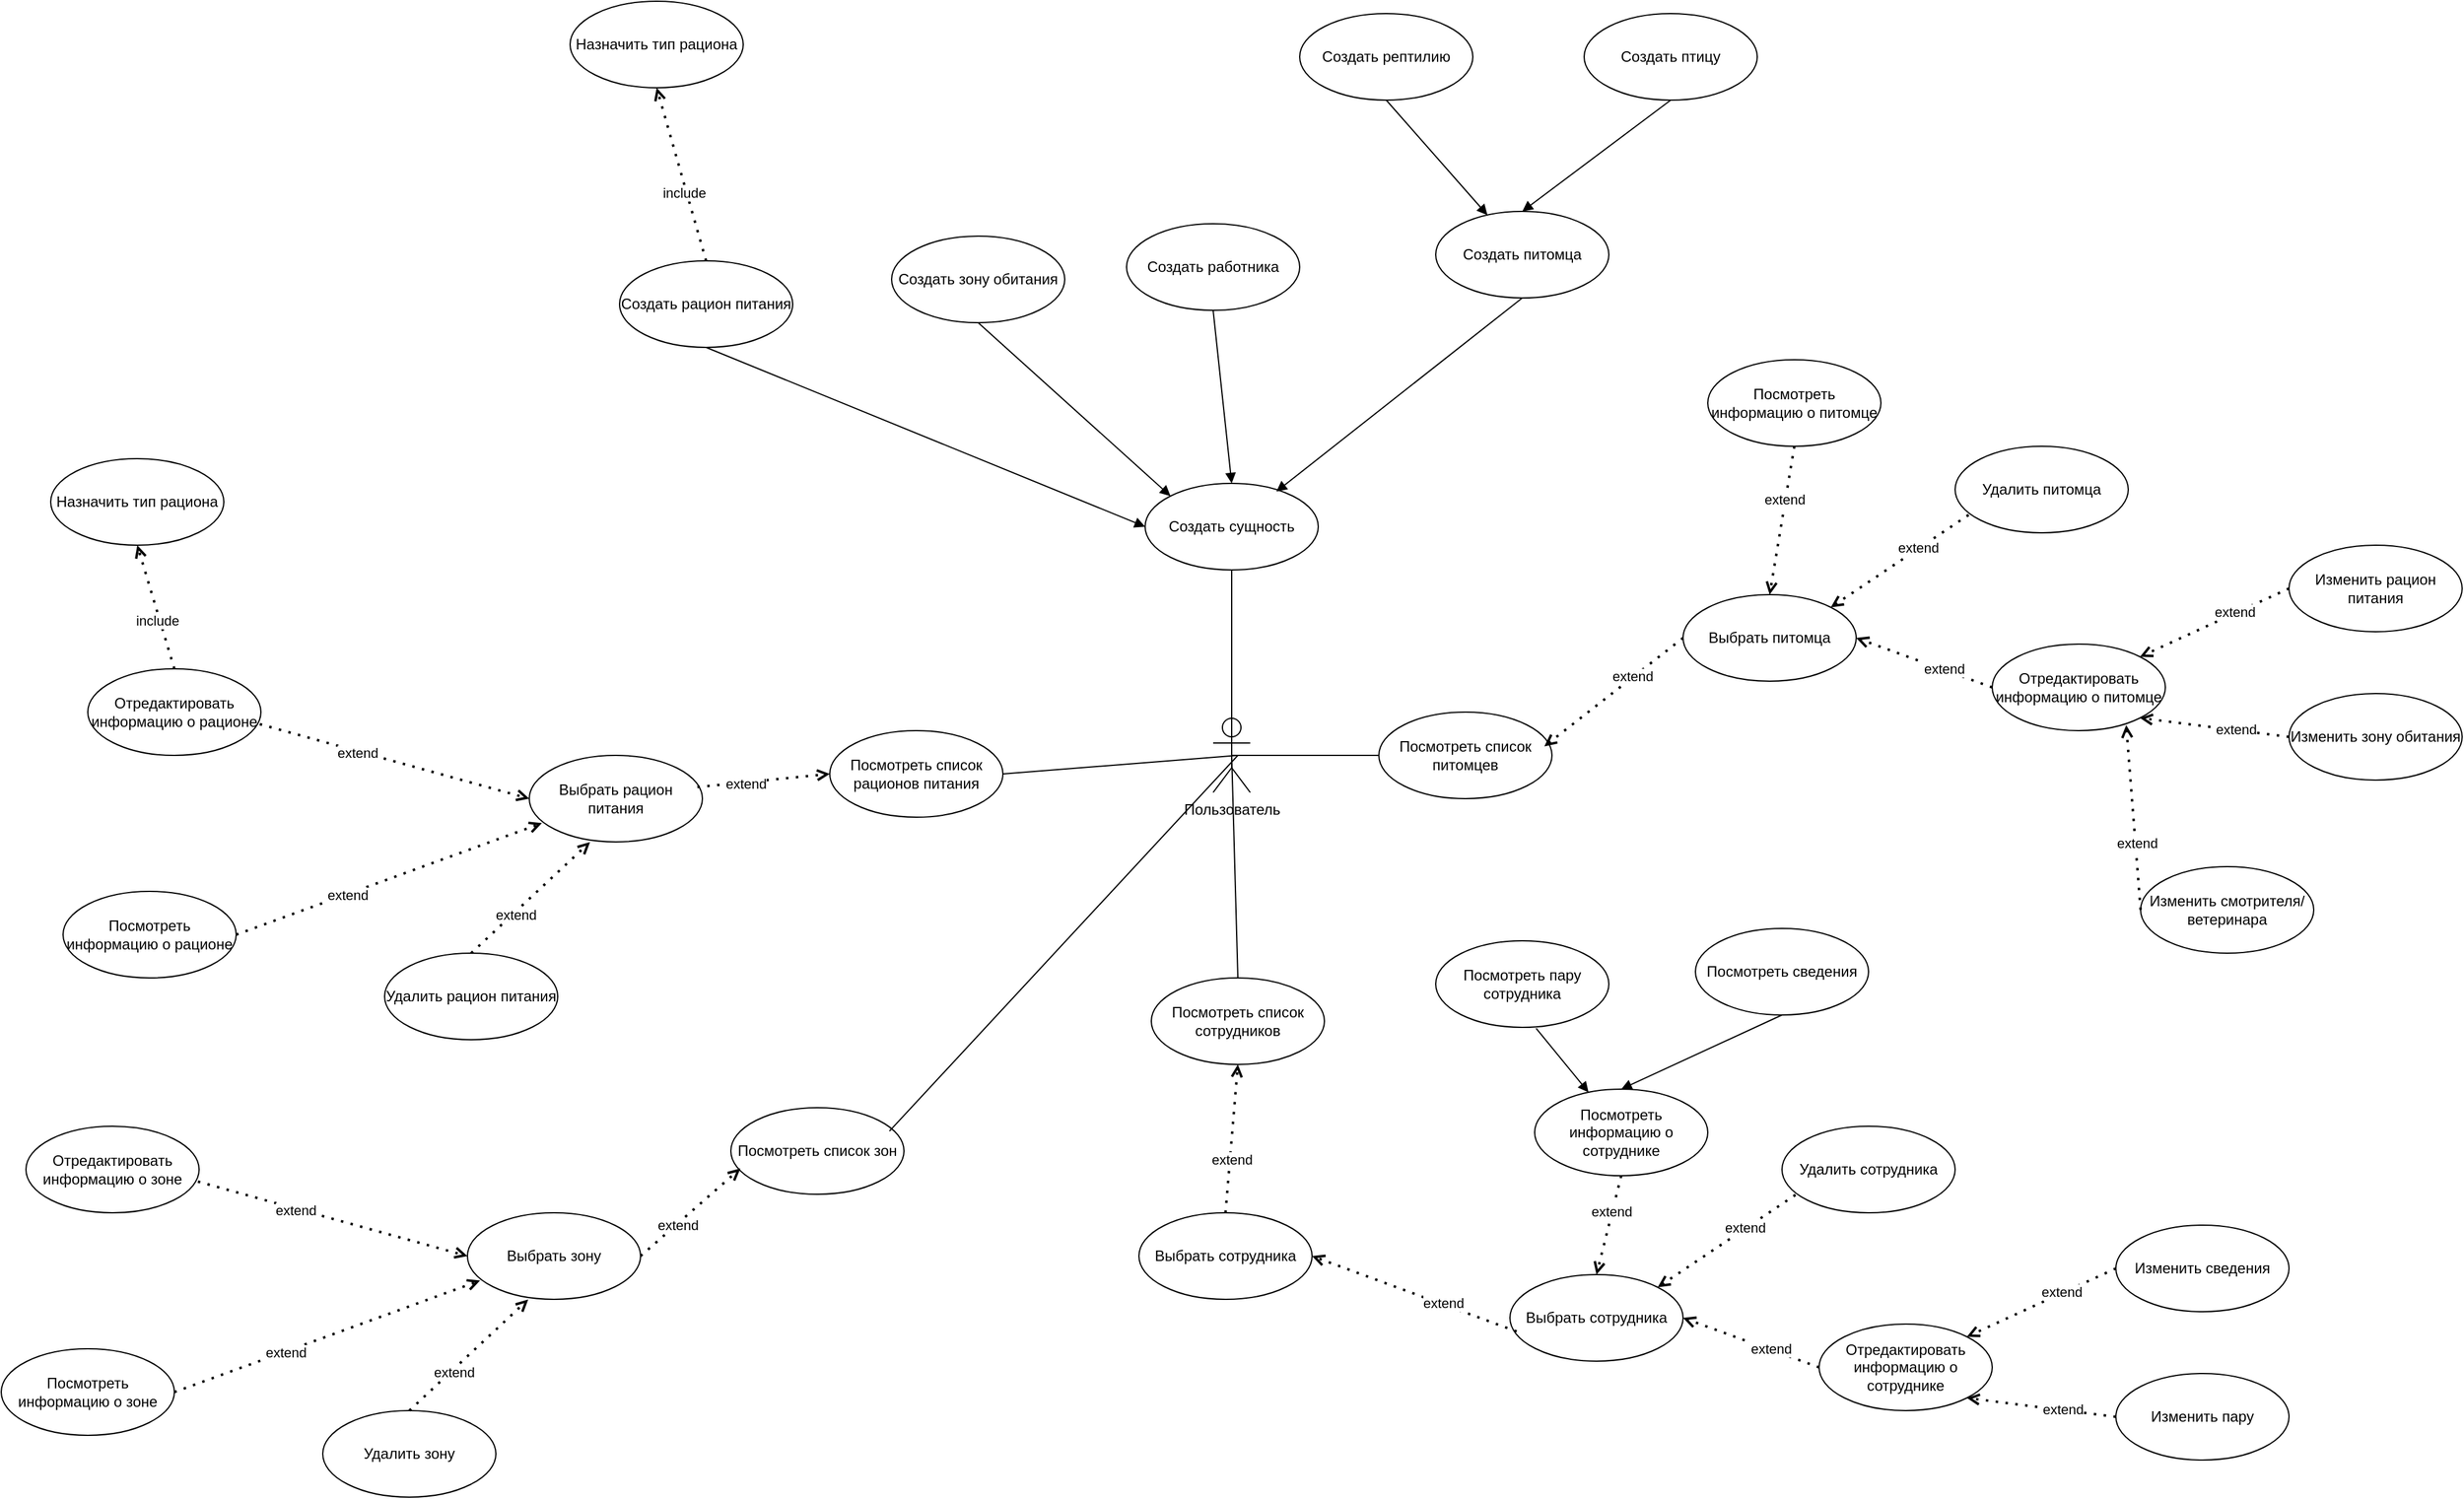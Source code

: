 <mxfile version="24.7.17">
  <diagram name="Страница — 1" id="WcrpIAUgGka8IPAis3td">
    <mxGraphModel dx="4159" dy="2607" grid="1" gridSize="10" guides="1" tooltips="1" connect="1" arrows="1" fold="1" page="1" pageScale="1" pageWidth="827" pageHeight="1169" math="0" shadow="0">
      <root>
        <mxCell id="0" />
        <mxCell id="1" parent="0" />
        <mxCell id="aRhJgVoBjpyDwVt26xti-1" value="Пользователь" style="shape=umlActor;verticalLabelPosition=bottom;verticalAlign=top;html=1;" vertex="1" parent="1">
          <mxGeometry x="140" y="270" width="30" height="60" as="geometry" />
        </mxCell>
        <mxCell id="aRhJgVoBjpyDwVt26xti-2" value="Посмотреть список питомцев" style="ellipse;whiteSpace=wrap;html=1;" vertex="1" parent="1">
          <mxGeometry x="274" y="265" width="140" height="70" as="geometry" />
        </mxCell>
        <mxCell id="aRhJgVoBjpyDwVt26xti-3" value="Выбрать питомца" style="ellipse;whiteSpace=wrap;html=1;" vertex="1" parent="1">
          <mxGeometry x="520" y="170" width="140" height="70" as="geometry" />
        </mxCell>
        <mxCell id="aRhJgVoBjpyDwVt26xti-4" value="" style="endArrow=none;html=1;rounded=0;exitX=0.5;exitY=0.5;exitDx=0;exitDy=0;exitPerimeter=0;entryX=0;entryY=0.5;entryDx=0;entryDy=0;" edge="1" parent="1" source="aRhJgVoBjpyDwVt26xti-1" target="aRhJgVoBjpyDwVt26xti-2">
          <mxGeometry width="50" height="50" relative="1" as="geometry">
            <mxPoint x="200" y="170" as="sourcePoint" />
            <mxPoint x="250" y="120" as="targetPoint" />
          </mxGeometry>
        </mxCell>
        <mxCell id="aRhJgVoBjpyDwVt26xti-5" value="" style="endArrow=open;dashed=1;html=1;dashPattern=1 3;strokeWidth=2;rounded=0;entryX=0.956;entryY=0.396;entryDx=0;entryDy=0;entryPerimeter=0;exitX=0;exitY=0.5;exitDx=0;exitDy=0;endFill=0;" edge="1" parent="1" source="aRhJgVoBjpyDwVt26xti-3" target="aRhJgVoBjpyDwVt26xti-2">
          <mxGeometry width="50" height="50" relative="1" as="geometry">
            <mxPoint x="470" y="340" as="sourcePoint" />
            <mxPoint x="520" y="290" as="targetPoint" />
          </mxGeometry>
        </mxCell>
        <mxCell id="aRhJgVoBjpyDwVt26xti-6" value="extend" style="edgeLabel;html=1;align=center;verticalAlign=middle;resizable=0;points=[];" vertex="1" connectable="0" parent="aRhJgVoBjpyDwVt26xti-5">
          <mxGeometry x="-0.275" y="-1" relative="1" as="geometry">
            <mxPoint as="offset" />
          </mxGeometry>
        </mxCell>
        <mxCell id="aRhJgVoBjpyDwVt26xti-7" value="Посмотреть информацию о питомце" style="ellipse;whiteSpace=wrap;html=1;" vertex="1" parent="1">
          <mxGeometry x="540" y="-20" width="140" height="70" as="geometry" />
        </mxCell>
        <mxCell id="aRhJgVoBjpyDwVt26xti-8" value="Удалить питомца" style="ellipse;whiteSpace=wrap;html=1;" vertex="1" parent="1">
          <mxGeometry x="740" y="50" width="140" height="70" as="geometry" />
        </mxCell>
        <mxCell id="aRhJgVoBjpyDwVt26xti-9" value="Отредактировать информацию о питомце" style="ellipse;whiteSpace=wrap;html=1;" vertex="1" parent="1">
          <mxGeometry x="770" y="210" width="140" height="70" as="geometry" />
        </mxCell>
        <mxCell id="aRhJgVoBjpyDwVt26xti-10" value="" style="endArrow=open;dashed=1;html=1;dashPattern=1 3;strokeWidth=2;rounded=0;entryX=0.5;entryY=0;entryDx=0;entryDy=0;exitX=0.5;exitY=1;exitDx=0;exitDy=0;endFill=0;" edge="1" parent="1" source="aRhJgVoBjpyDwVt26xti-7" target="aRhJgVoBjpyDwVt26xti-3">
          <mxGeometry width="50" height="50" relative="1" as="geometry">
            <mxPoint x="530" y="215" as="sourcePoint" />
            <mxPoint x="418" y="303" as="targetPoint" />
          </mxGeometry>
        </mxCell>
        <mxCell id="aRhJgVoBjpyDwVt26xti-11" value="extend" style="edgeLabel;html=1;align=center;verticalAlign=middle;resizable=0;points=[];" vertex="1" connectable="0" parent="aRhJgVoBjpyDwVt26xti-10">
          <mxGeometry x="-0.275" y="-1" relative="1" as="geometry">
            <mxPoint as="offset" />
          </mxGeometry>
        </mxCell>
        <mxCell id="aRhJgVoBjpyDwVt26xti-12" value="" style="endArrow=open;dashed=1;html=1;dashPattern=1 3;strokeWidth=2;rounded=0;entryX=1;entryY=0;entryDx=0;entryDy=0;exitX=0.078;exitY=0.793;exitDx=0;exitDy=0;endFill=0;exitPerimeter=0;" edge="1" parent="1" source="aRhJgVoBjpyDwVt26xti-8" target="aRhJgVoBjpyDwVt26xti-3">
          <mxGeometry width="50" height="50" relative="1" as="geometry">
            <mxPoint x="540" y="225" as="sourcePoint" />
            <mxPoint x="428" y="313" as="targetPoint" />
          </mxGeometry>
        </mxCell>
        <mxCell id="aRhJgVoBjpyDwVt26xti-13" value="extend" style="edgeLabel;html=1;align=center;verticalAlign=middle;resizable=0;points=[];" vertex="1" connectable="0" parent="aRhJgVoBjpyDwVt26xti-12">
          <mxGeometry x="-0.275" y="-1" relative="1" as="geometry">
            <mxPoint as="offset" />
          </mxGeometry>
        </mxCell>
        <mxCell id="aRhJgVoBjpyDwVt26xti-14" value="" style="endArrow=open;dashed=1;html=1;dashPattern=1 3;strokeWidth=2;rounded=0;entryX=1;entryY=0.5;entryDx=0;entryDy=0;exitX=0;exitY=0.5;exitDx=0;exitDy=0;endFill=0;" edge="1" parent="1" source="aRhJgVoBjpyDwVt26xti-9" target="aRhJgVoBjpyDwVt26xti-3">
          <mxGeometry width="50" height="50" relative="1" as="geometry">
            <mxPoint x="550" y="235" as="sourcePoint" />
            <mxPoint x="438" y="323" as="targetPoint" />
          </mxGeometry>
        </mxCell>
        <mxCell id="aRhJgVoBjpyDwVt26xti-15" value="extend" style="edgeLabel;html=1;align=center;verticalAlign=middle;resizable=0;points=[];" vertex="1" connectable="0" parent="aRhJgVoBjpyDwVt26xti-14">
          <mxGeometry x="-0.275" y="-1" relative="1" as="geometry">
            <mxPoint as="offset" />
          </mxGeometry>
        </mxCell>
        <mxCell id="aRhJgVoBjpyDwVt26xti-16" value="Посмотреть список сотрудников" style="ellipse;whiteSpace=wrap;html=1;" vertex="1" parent="1">
          <mxGeometry x="90" y="480" width="140" height="70" as="geometry" />
        </mxCell>
        <mxCell id="aRhJgVoBjpyDwVt26xti-17" value="" style="endArrow=none;html=1;rounded=0;exitX=0.5;exitY=0.5;exitDx=0;exitDy=0;exitPerimeter=0;entryX=0.5;entryY=0;entryDx=0;entryDy=0;" edge="1" parent="1" source="aRhJgVoBjpyDwVt26xti-1" target="aRhJgVoBjpyDwVt26xti-16">
          <mxGeometry width="50" height="50" relative="1" as="geometry">
            <mxPoint x="165" y="310" as="sourcePoint" />
            <mxPoint x="284" y="310" as="targetPoint" />
          </mxGeometry>
        </mxCell>
        <mxCell id="aRhJgVoBjpyDwVt26xti-18" value="Изменить смотрителя/ветеринара" style="ellipse;whiteSpace=wrap;html=1;" vertex="1" parent="1">
          <mxGeometry x="890" y="390" width="140" height="70" as="geometry" />
        </mxCell>
        <mxCell id="aRhJgVoBjpyDwVt26xti-19" value="" style="endArrow=open;dashed=1;html=1;dashPattern=1 3;strokeWidth=2;rounded=0;entryX=0.774;entryY=0.935;entryDx=0;entryDy=0;exitX=0;exitY=0.5;exitDx=0;exitDy=0;endFill=0;entryPerimeter=0;" edge="1" parent="1" source="aRhJgVoBjpyDwVt26xti-18" target="aRhJgVoBjpyDwVt26xti-9">
          <mxGeometry width="50" height="50" relative="1" as="geometry">
            <mxPoint x="780" y="255" as="sourcePoint" />
            <mxPoint x="670" y="215" as="targetPoint" />
          </mxGeometry>
        </mxCell>
        <mxCell id="aRhJgVoBjpyDwVt26xti-20" value="extend" style="edgeLabel;html=1;align=center;verticalAlign=middle;resizable=0;points=[];" vertex="1" connectable="0" parent="aRhJgVoBjpyDwVt26xti-19">
          <mxGeometry x="-0.275" y="-1" relative="1" as="geometry">
            <mxPoint as="offset" />
          </mxGeometry>
        </mxCell>
        <mxCell id="aRhJgVoBjpyDwVt26xti-21" value="Изменить зону обитания" style="ellipse;whiteSpace=wrap;html=1;" vertex="1" parent="1">
          <mxGeometry x="1010" y="250" width="140" height="70" as="geometry" />
        </mxCell>
        <mxCell id="aRhJgVoBjpyDwVt26xti-22" value="" style="endArrow=open;dashed=1;html=1;dashPattern=1 3;strokeWidth=2;rounded=0;entryX=1;entryY=1;entryDx=0;entryDy=0;exitX=0;exitY=0.5;exitDx=0;exitDy=0;endFill=0;" edge="1" parent="1" source="aRhJgVoBjpyDwVt26xti-21" target="aRhJgVoBjpyDwVt26xti-9">
          <mxGeometry width="50" height="50" relative="1" as="geometry">
            <mxPoint x="790" y="265" as="sourcePoint" />
            <mxPoint x="680" y="225" as="targetPoint" />
          </mxGeometry>
        </mxCell>
        <mxCell id="aRhJgVoBjpyDwVt26xti-23" value="extend" style="edgeLabel;html=1;align=center;verticalAlign=middle;resizable=0;points=[];" vertex="1" connectable="0" parent="aRhJgVoBjpyDwVt26xti-22">
          <mxGeometry x="-0.275" y="-1" relative="1" as="geometry">
            <mxPoint as="offset" />
          </mxGeometry>
        </mxCell>
        <mxCell id="aRhJgVoBjpyDwVt26xti-24" value="Изменить рацион питания" style="ellipse;whiteSpace=wrap;html=1;" vertex="1" parent="1">
          <mxGeometry x="1010" y="130" width="140" height="70" as="geometry" />
        </mxCell>
        <mxCell id="aRhJgVoBjpyDwVt26xti-25" value="" style="endArrow=open;dashed=1;html=1;dashPattern=1 3;strokeWidth=2;rounded=0;entryX=1;entryY=0;entryDx=0;entryDy=0;exitX=0;exitY=0.5;exitDx=0;exitDy=0;endFill=0;" edge="1" parent="1" source="aRhJgVoBjpyDwVt26xti-24" target="aRhJgVoBjpyDwVt26xti-9">
          <mxGeometry width="50" height="50" relative="1" as="geometry">
            <mxPoint x="800" y="275" as="sourcePoint" />
            <mxPoint x="690" y="235" as="targetPoint" />
          </mxGeometry>
        </mxCell>
        <mxCell id="aRhJgVoBjpyDwVt26xti-26" value="extend" style="edgeLabel;html=1;align=center;verticalAlign=middle;resizable=0;points=[];" vertex="1" connectable="0" parent="aRhJgVoBjpyDwVt26xti-25">
          <mxGeometry x="-0.275" y="-1" relative="1" as="geometry">
            <mxPoint as="offset" />
          </mxGeometry>
        </mxCell>
        <mxCell id="aRhJgVoBjpyDwVt26xti-27" value="Выбрать сотрудника" style="ellipse;whiteSpace=wrap;html=1;" vertex="1" parent="1">
          <mxGeometry x="80" y="670" width="140" height="70" as="geometry" />
        </mxCell>
        <mxCell id="aRhJgVoBjpyDwVt26xti-28" value="" style="endArrow=open;dashed=1;html=1;dashPattern=1 3;strokeWidth=2;rounded=0;entryX=0.5;entryY=1;entryDx=0;entryDy=0;exitX=0.5;exitY=0;exitDx=0;exitDy=0;endFill=0;" edge="1" parent="1" source="aRhJgVoBjpyDwVt26xti-27" target="aRhJgVoBjpyDwVt26xti-16">
          <mxGeometry width="50" height="50" relative="1" as="geometry">
            <mxPoint x="810" y="285" as="sourcePoint" />
            <mxPoint x="700" y="245" as="targetPoint" />
          </mxGeometry>
        </mxCell>
        <mxCell id="aRhJgVoBjpyDwVt26xti-29" value="extend" style="edgeLabel;html=1;align=center;verticalAlign=middle;resizable=0;points=[];" vertex="1" connectable="0" parent="aRhJgVoBjpyDwVt26xti-28">
          <mxGeometry x="-0.275" y="-1" relative="1" as="geometry">
            <mxPoint as="offset" />
          </mxGeometry>
        </mxCell>
        <mxCell id="aRhJgVoBjpyDwVt26xti-30" value="Создать сущность" style="ellipse;whiteSpace=wrap;html=1;" vertex="1" parent="1">
          <mxGeometry x="85" y="80" width="140" height="70" as="geometry" />
        </mxCell>
        <mxCell id="aRhJgVoBjpyDwVt26xti-31" value="Создать питомца" style="ellipse;whiteSpace=wrap;html=1;" vertex="1" parent="1">
          <mxGeometry x="320" y="-140" width="140" height="70" as="geometry" />
        </mxCell>
        <mxCell id="aRhJgVoBjpyDwVt26xti-34" value="" style="endArrow=none;html=1;rounded=0;exitX=0.5;exitY=1;exitDx=0;exitDy=0;entryX=0.5;entryY=0.5;entryDx=0;entryDy=0;entryPerimeter=0;" edge="1" parent="1" source="aRhJgVoBjpyDwVt26xti-30" target="aRhJgVoBjpyDwVt26xti-1">
          <mxGeometry width="50" height="50" relative="1" as="geometry">
            <mxPoint x="165" y="310" as="sourcePoint" />
            <mxPoint x="284" y="310" as="targetPoint" />
          </mxGeometry>
        </mxCell>
        <mxCell id="aRhJgVoBjpyDwVt26xti-35" value="Создать работника" style="ellipse;whiteSpace=wrap;html=1;" vertex="1" parent="1">
          <mxGeometry x="70" y="-130" width="140" height="70" as="geometry" />
        </mxCell>
        <mxCell id="aRhJgVoBjpyDwVt26xti-36" value="Создать зону обитания" style="ellipse;whiteSpace=wrap;html=1;" vertex="1" parent="1">
          <mxGeometry x="-120" y="-120" width="140" height="70" as="geometry" />
        </mxCell>
        <mxCell id="aRhJgVoBjpyDwVt26xti-37" value="Создать рацион питания" style="ellipse;whiteSpace=wrap;html=1;" vertex="1" parent="1">
          <mxGeometry x="-340" y="-100" width="140" height="70" as="geometry" />
        </mxCell>
        <mxCell id="aRhJgVoBjpyDwVt26xti-39" value="" style="endArrow=block;html=1;rounded=0;entryX=0.758;entryY=0.095;entryDx=0;entryDy=0;exitX=0.5;exitY=1;exitDx=0;exitDy=0;endFill=1;entryPerimeter=0;" edge="1" parent="1" source="aRhJgVoBjpyDwVt26xti-31" target="aRhJgVoBjpyDwVt26xti-30">
          <mxGeometry width="50" height="50" relative="1" as="geometry">
            <mxPoint x="130" y="30" as="sourcePoint" />
            <mxPoint x="180" y="-20" as="targetPoint" />
          </mxGeometry>
        </mxCell>
        <mxCell id="aRhJgVoBjpyDwVt26xti-40" value="" style="endArrow=block;html=1;rounded=0;entryX=0.5;entryY=0;entryDx=0;entryDy=0;exitX=0.5;exitY=1;exitDx=0;exitDy=0;endFill=1;" edge="1" parent="1" source="aRhJgVoBjpyDwVt26xti-35" target="aRhJgVoBjpyDwVt26xti-30">
          <mxGeometry width="50" height="50" relative="1" as="geometry">
            <mxPoint x="400" y="-60" as="sourcePoint" />
            <mxPoint x="165" y="90" as="targetPoint" />
          </mxGeometry>
        </mxCell>
        <mxCell id="aRhJgVoBjpyDwVt26xti-41" value="" style="endArrow=block;html=1;rounded=0;entryX=0;entryY=0;entryDx=0;entryDy=0;exitX=0.5;exitY=1;exitDx=0;exitDy=0;endFill=1;" edge="1" parent="1" source="aRhJgVoBjpyDwVt26xti-36" target="aRhJgVoBjpyDwVt26xti-30">
          <mxGeometry width="50" height="50" relative="1" as="geometry">
            <mxPoint x="410" y="-50" as="sourcePoint" />
            <mxPoint x="175" y="100" as="targetPoint" />
          </mxGeometry>
        </mxCell>
        <mxCell id="aRhJgVoBjpyDwVt26xti-42" value="" style="endArrow=block;html=1;rounded=0;entryX=0;entryY=0.5;entryDx=0;entryDy=0;exitX=0.5;exitY=1;exitDx=0;exitDy=0;endFill=1;" edge="1" parent="1" source="aRhJgVoBjpyDwVt26xti-37" target="aRhJgVoBjpyDwVt26xti-30">
          <mxGeometry width="50" height="50" relative="1" as="geometry">
            <mxPoint x="420" y="-40" as="sourcePoint" />
            <mxPoint x="185" y="110" as="targetPoint" />
          </mxGeometry>
        </mxCell>
        <mxCell id="aRhJgVoBjpyDwVt26xti-62" value="Выбрать сотрудника" style="ellipse;whiteSpace=wrap;html=1;" vertex="1" parent="1">
          <mxGeometry x="380" y="720" width="140" height="70" as="geometry" />
        </mxCell>
        <mxCell id="aRhJgVoBjpyDwVt26xti-63" value="Посмотреть информацию о сотруднике" style="ellipse;whiteSpace=wrap;html=1;" vertex="1" parent="1">
          <mxGeometry x="400" y="570" width="140" height="70" as="geometry" />
        </mxCell>
        <mxCell id="aRhJgVoBjpyDwVt26xti-64" value="Удалить сотрудника" style="ellipse;whiteSpace=wrap;html=1;" vertex="1" parent="1">
          <mxGeometry x="600" y="600" width="140" height="70" as="geometry" />
        </mxCell>
        <mxCell id="aRhJgVoBjpyDwVt26xti-65" value="Отредактировать информацию о сотруднике" style="ellipse;whiteSpace=wrap;html=1;" vertex="1" parent="1">
          <mxGeometry x="630" y="760" width="140" height="70" as="geometry" />
        </mxCell>
        <mxCell id="aRhJgVoBjpyDwVt26xti-66" value="" style="endArrow=open;dashed=1;html=1;dashPattern=1 3;strokeWidth=2;rounded=0;entryX=0.5;entryY=0;entryDx=0;entryDy=0;exitX=0.5;exitY=1;exitDx=0;exitDy=0;endFill=0;" edge="1" parent="1" source="aRhJgVoBjpyDwVt26xti-63" target="aRhJgVoBjpyDwVt26xti-62">
          <mxGeometry width="50" height="50" relative="1" as="geometry">
            <mxPoint x="390" y="765" as="sourcePoint" />
            <mxPoint x="278" y="853" as="targetPoint" />
          </mxGeometry>
        </mxCell>
        <mxCell id="aRhJgVoBjpyDwVt26xti-67" value="extend" style="edgeLabel;html=1;align=center;verticalAlign=middle;resizable=0;points=[];" vertex="1" connectable="0" parent="aRhJgVoBjpyDwVt26xti-66">
          <mxGeometry x="-0.275" y="-1" relative="1" as="geometry">
            <mxPoint as="offset" />
          </mxGeometry>
        </mxCell>
        <mxCell id="aRhJgVoBjpyDwVt26xti-68" value="" style="endArrow=open;dashed=1;html=1;dashPattern=1 3;strokeWidth=2;rounded=0;entryX=1;entryY=0;entryDx=0;entryDy=0;exitX=0.078;exitY=0.793;exitDx=0;exitDy=0;endFill=0;exitPerimeter=0;" edge="1" parent="1" source="aRhJgVoBjpyDwVt26xti-64" target="aRhJgVoBjpyDwVt26xti-62">
          <mxGeometry width="50" height="50" relative="1" as="geometry">
            <mxPoint x="400" y="775" as="sourcePoint" />
            <mxPoint x="288" y="863" as="targetPoint" />
          </mxGeometry>
        </mxCell>
        <mxCell id="aRhJgVoBjpyDwVt26xti-69" value="extend" style="edgeLabel;html=1;align=center;verticalAlign=middle;resizable=0;points=[];" vertex="1" connectable="0" parent="aRhJgVoBjpyDwVt26xti-68">
          <mxGeometry x="-0.275" y="-1" relative="1" as="geometry">
            <mxPoint as="offset" />
          </mxGeometry>
        </mxCell>
        <mxCell id="aRhJgVoBjpyDwVt26xti-70" value="" style="endArrow=open;dashed=1;html=1;dashPattern=1 3;strokeWidth=2;rounded=0;entryX=1;entryY=0.5;entryDx=0;entryDy=0;exitX=0;exitY=0.5;exitDx=0;exitDy=0;endFill=0;" edge="1" parent="1" source="aRhJgVoBjpyDwVt26xti-65" target="aRhJgVoBjpyDwVt26xti-62">
          <mxGeometry width="50" height="50" relative="1" as="geometry">
            <mxPoint x="410" y="785" as="sourcePoint" />
            <mxPoint x="298" y="873" as="targetPoint" />
          </mxGeometry>
        </mxCell>
        <mxCell id="aRhJgVoBjpyDwVt26xti-71" value="extend" style="edgeLabel;html=1;align=center;verticalAlign=middle;resizable=0;points=[];" vertex="1" connectable="0" parent="aRhJgVoBjpyDwVt26xti-70">
          <mxGeometry x="-0.275" y="-1" relative="1" as="geometry">
            <mxPoint as="offset" />
          </mxGeometry>
        </mxCell>
        <mxCell id="aRhJgVoBjpyDwVt26xti-75" value="Изменить пару" style="ellipse;whiteSpace=wrap;html=1;" vertex="1" parent="1">
          <mxGeometry x="870" y="800" width="140" height="70" as="geometry" />
        </mxCell>
        <mxCell id="aRhJgVoBjpyDwVt26xti-76" value="" style="endArrow=open;dashed=1;html=1;dashPattern=1 3;strokeWidth=2;rounded=0;entryX=1;entryY=1;entryDx=0;entryDy=0;exitX=0;exitY=0.5;exitDx=0;exitDy=0;endFill=0;" edge="1" parent="1" source="aRhJgVoBjpyDwVt26xti-75" target="aRhJgVoBjpyDwVt26xti-65">
          <mxGeometry width="50" height="50" relative="1" as="geometry">
            <mxPoint x="650" y="815" as="sourcePoint" />
            <mxPoint x="540" y="775" as="targetPoint" />
          </mxGeometry>
        </mxCell>
        <mxCell id="aRhJgVoBjpyDwVt26xti-77" value="extend" style="edgeLabel;html=1;align=center;verticalAlign=middle;resizable=0;points=[];" vertex="1" connectable="0" parent="aRhJgVoBjpyDwVt26xti-76">
          <mxGeometry x="-0.275" y="-1" relative="1" as="geometry">
            <mxPoint as="offset" />
          </mxGeometry>
        </mxCell>
        <mxCell id="aRhJgVoBjpyDwVt26xti-78" value="Изменить сведения" style="ellipse;whiteSpace=wrap;html=1;" vertex="1" parent="1">
          <mxGeometry x="870" y="680" width="140" height="70" as="geometry" />
        </mxCell>
        <mxCell id="aRhJgVoBjpyDwVt26xti-79" value="" style="endArrow=open;dashed=1;html=1;dashPattern=1 3;strokeWidth=2;rounded=0;entryX=1;entryY=0;entryDx=0;entryDy=0;exitX=0;exitY=0.5;exitDx=0;exitDy=0;endFill=0;" edge="1" parent="1" source="aRhJgVoBjpyDwVt26xti-78" target="aRhJgVoBjpyDwVt26xti-65">
          <mxGeometry width="50" height="50" relative="1" as="geometry">
            <mxPoint x="660" y="825" as="sourcePoint" />
            <mxPoint x="550" y="785" as="targetPoint" />
          </mxGeometry>
        </mxCell>
        <mxCell id="aRhJgVoBjpyDwVt26xti-80" value="extend" style="edgeLabel;html=1;align=center;verticalAlign=middle;resizable=0;points=[];" vertex="1" connectable="0" parent="aRhJgVoBjpyDwVt26xti-79">
          <mxGeometry x="-0.275" y="-1" relative="1" as="geometry">
            <mxPoint as="offset" />
          </mxGeometry>
        </mxCell>
        <mxCell id="aRhJgVoBjpyDwVt26xti-81" value="" style="endArrow=open;dashed=1;html=1;dashPattern=1 3;strokeWidth=2;rounded=0;entryX=1;entryY=0.5;entryDx=0;entryDy=0;exitX=0.039;exitY=0.657;exitDx=0;exitDy=0;endFill=0;exitPerimeter=0;" edge="1" parent="1" source="aRhJgVoBjpyDwVt26xti-62" target="aRhJgVoBjpyDwVt26xti-27">
          <mxGeometry width="50" height="50" relative="1" as="geometry">
            <mxPoint x="480" y="610" as="sourcePoint" />
            <mxPoint x="460" y="730" as="targetPoint" />
          </mxGeometry>
        </mxCell>
        <mxCell id="aRhJgVoBjpyDwVt26xti-82" value="extend" style="edgeLabel;html=1;align=center;verticalAlign=middle;resizable=0;points=[];" vertex="1" connectable="0" parent="aRhJgVoBjpyDwVt26xti-81">
          <mxGeometry x="-0.275" y="-1" relative="1" as="geometry">
            <mxPoint as="offset" />
          </mxGeometry>
        </mxCell>
        <mxCell id="aRhJgVoBjpyDwVt26xti-83" value="Посмотреть пару сотрудника" style="ellipse;whiteSpace=wrap;html=1;" vertex="1" parent="1">
          <mxGeometry x="320" y="450" width="140" height="70" as="geometry" />
        </mxCell>
        <mxCell id="aRhJgVoBjpyDwVt26xti-84" value="Посмотреть сведения" style="ellipse;whiteSpace=wrap;html=1;" vertex="1" parent="1">
          <mxGeometry x="530" y="440" width="140" height="70" as="geometry" />
        </mxCell>
        <mxCell id="aRhJgVoBjpyDwVt26xti-85" value="" style="endArrow=block;html=1;rounded=0;entryX=0.5;entryY=0;entryDx=0;entryDy=0;exitX=0.5;exitY=1;exitDx=0;exitDy=0;endFill=1;" edge="1" parent="1" source="aRhJgVoBjpyDwVt26xti-84" target="aRhJgVoBjpyDwVt26xti-63">
          <mxGeometry width="50" height="50" relative="1" as="geometry">
            <mxPoint x="400" y="-60" as="sourcePoint" />
            <mxPoint x="201" y="97" as="targetPoint" />
          </mxGeometry>
        </mxCell>
        <mxCell id="aRhJgVoBjpyDwVt26xti-86" value="" style="endArrow=block;html=1;rounded=0;exitX=0.58;exitY=1.011;exitDx=0;exitDy=0;endFill=1;exitPerimeter=0;" edge="1" parent="1" source="aRhJgVoBjpyDwVt26xti-83" target="aRhJgVoBjpyDwVt26xti-63">
          <mxGeometry width="50" height="50" relative="1" as="geometry">
            <mxPoint x="610" y="520" as="sourcePoint" />
            <mxPoint x="480" y="580" as="targetPoint" />
          </mxGeometry>
        </mxCell>
        <mxCell id="aRhJgVoBjpyDwVt26xti-87" value="Создать птицу" style="ellipse;whiteSpace=wrap;html=1;" vertex="1" parent="1">
          <mxGeometry x="440" y="-300" width="140" height="70" as="geometry" />
        </mxCell>
        <mxCell id="aRhJgVoBjpyDwVt26xti-88" value="Создать рептилию" style="ellipse;whiteSpace=wrap;html=1;" vertex="1" parent="1">
          <mxGeometry x="210" y="-300" width="140" height="70" as="geometry" />
        </mxCell>
        <mxCell id="aRhJgVoBjpyDwVt26xti-89" value="" style="endArrow=block;html=1;rounded=0;entryX=0.5;entryY=0;entryDx=0;entryDy=0;exitX=0.5;exitY=1;exitDx=0;exitDy=0;endFill=1;" edge="1" parent="1" source="aRhJgVoBjpyDwVt26xti-87" target="aRhJgVoBjpyDwVt26xti-31">
          <mxGeometry width="50" height="50" relative="1" as="geometry">
            <mxPoint x="400" y="-60" as="sourcePoint" />
            <mxPoint x="201" y="97" as="targetPoint" />
          </mxGeometry>
        </mxCell>
        <mxCell id="aRhJgVoBjpyDwVt26xti-90" value="" style="endArrow=block;html=1;rounded=0;exitX=0.5;exitY=1;exitDx=0;exitDy=0;endFill=1;" edge="1" parent="1" source="aRhJgVoBjpyDwVt26xti-88" target="aRhJgVoBjpyDwVt26xti-31">
          <mxGeometry width="50" height="50" relative="1" as="geometry">
            <mxPoint x="410" y="-50" as="sourcePoint" />
            <mxPoint x="211" y="107" as="targetPoint" />
          </mxGeometry>
        </mxCell>
        <mxCell id="aRhJgVoBjpyDwVt26xti-92" value="Посмотреть список рационов питания" style="ellipse;whiteSpace=wrap;html=1;" vertex="1" parent="1">
          <mxGeometry x="-170" y="280" width="140" height="70" as="geometry" />
        </mxCell>
        <mxCell id="aRhJgVoBjpyDwVt26xti-93" value="" style="endArrow=none;html=1;rounded=0;exitX=1;exitY=0.5;exitDx=0;exitDy=0;" edge="1" parent="1" source="aRhJgVoBjpyDwVt26xti-92">
          <mxGeometry width="50" height="50" relative="1" as="geometry">
            <mxPoint x="165" y="160" as="sourcePoint" />
            <mxPoint x="160" y="300" as="targetPoint" />
          </mxGeometry>
        </mxCell>
        <mxCell id="aRhJgVoBjpyDwVt26xti-94" value="Выбрать рацион питания" style="ellipse;whiteSpace=wrap;html=1;" vertex="1" parent="1">
          <mxGeometry x="-413" y="300" width="140" height="70" as="geometry" />
        </mxCell>
        <mxCell id="aRhJgVoBjpyDwVt26xti-95" value="Посмотреть информацию о рационе" style="ellipse;whiteSpace=wrap;html=1;" vertex="1" parent="1">
          <mxGeometry x="-790" y="410" width="140" height="70" as="geometry" />
        </mxCell>
        <mxCell id="aRhJgVoBjpyDwVt26xti-96" value="Удалить рацион питания" style="ellipse;whiteSpace=wrap;html=1;" vertex="1" parent="1">
          <mxGeometry x="-530" y="460" width="140" height="70" as="geometry" />
        </mxCell>
        <mxCell id="aRhJgVoBjpyDwVt26xti-97" value="Отредактировать информацию о рационе" style="ellipse;whiteSpace=wrap;html=1;" vertex="1" parent="1">
          <mxGeometry x="-770" y="230" width="140" height="70" as="geometry" />
        </mxCell>
        <mxCell id="aRhJgVoBjpyDwVt26xti-98" value="" style="endArrow=open;dashed=1;html=1;dashPattern=1 3;strokeWidth=2;rounded=0;entryX=0.073;entryY=0.783;entryDx=0;entryDy=0;exitX=1;exitY=0.5;exitDx=0;exitDy=0;endFill=0;entryPerimeter=0;" edge="1" parent="1" source="aRhJgVoBjpyDwVt26xti-95" target="aRhJgVoBjpyDwVt26xti-94">
          <mxGeometry width="50" height="50" relative="1" as="geometry">
            <mxPoint x="-500" y="375" as="sourcePoint" />
            <mxPoint x="-612" y="463" as="targetPoint" />
          </mxGeometry>
        </mxCell>
        <mxCell id="aRhJgVoBjpyDwVt26xti-99" value="extend" style="edgeLabel;html=1;align=center;verticalAlign=middle;resizable=0;points=[];" vertex="1" connectable="0" parent="aRhJgVoBjpyDwVt26xti-98">
          <mxGeometry x="-0.275" y="-1" relative="1" as="geometry">
            <mxPoint as="offset" />
          </mxGeometry>
        </mxCell>
        <mxCell id="aRhJgVoBjpyDwVt26xti-100" value="" style="endArrow=open;dashed=1;html=1;dashPattern=1 3;strokeWidth=2;rounded=0;entryX=0.351;entryY=1.001;entryDx=0;entryDy=0;exitX=0.5;exitY=0;exitDx=0;exitDy=0;endFill=0;entryPerimeter=0;" edge="1" parent="1" source="aRhJgVoBjpyDwVt26xti-96" target="aRhJgVoBjpyDwVt26xti-94">
          <mxGeometry width="50" height="50" relative="1" as="geometry">
            <mxPoint x="-490" y="385" as="sourcePoint" />
            <mxPoint x="-602" y="473" as="targetPoint" />
          </mxGeometry>
        </mxCell>
        <mxCell id="aRhJgVoBjpyDwVt26xti-101" value="extend" style="edgeLabel;html=1;align=center;verticalAlign=middle;resizable=0;points=[];" vertex="1" connectable="0" parent="aRhJgVoBjpyDwVt26xti-100">
          <mxGeometry x="-0.275" y="-1" relative="1" as="geometry">
            <mxPoint as="offset" />
          </mxGeometry>
        </mxCell>
        <mxCell id="aRhJgVoBjpyDwVt26xti-102" value="" style="endArrow=open;dashed=1;html=1;dashPattern=1 3;strokeWidth=2;rounded=0;entryX=0;entryY=0.5;entryDx=0;entryDy=0;exitX=0.993;exitY=0.639;exitDx=0;exitDy=0;endFill=0;exitPerimeter=0;" edge="1" parent="1" source="aRhJgVoBjpyDwVt26xti-97" target="aRhJgVoBjpyDwVt26xti-94">
          <mxGeometry width="50" height="50" relative="1" as="geometry">
            <mxPoint x="-480" y="395" as="sourcePoint" />
            <mxPoint x="-592" y="483" as="targetPoint" />
          </mxGeometry>
        </mxCell>
        <mxCell id="aRhJgVoBjpyDwVt26xti-103" value="extend" style="edgeLabel;html=1;align=center;verticalAlign=middle;resizable=0;points=[];" vertex="1" connectable="0" parent="aRhJgVoBjpyDwVt26xti-102">
          <mxGeometry x="-0.275" y="-1" relative="1" as="geometry">
            <mxPoint as="offset" />
          </mxGeometry>
        </mxCell>
        <mxCell id="aRhJgVoBjpyDwVt26xti-104" value="" style="endArrow=open;dashed=1;html=1;dashPattern=1 3;strokeWidth=2;rounded=0;entryX=0;entryY=0.5;entryDx=0;entryDy=0;exitX=0.971;exitY=0.366;exitDx=0;exitDy=0;endFill=0;exitPerimeter=0;" edge="1" parent="1" source="aRhJgVoBjpyDwVt26xti-94" target="aRhJgVoBjpyDwVt26xti-92">
          <mxGeometry width="50" height="50" relative="1" as="geometry">
            <mxPoint x="-621" y="285" as="sourcePoint" />
            <mxPoint x="-403" y="345" as="targetPoint" />
          </mxGeometry>
        </mxCell>
        <mxCell id="aRhJgVoBjpyDwVt26xti-105" value="extend" style="edgeLabel;html=1;align=center;verticalAlign=middle;resizable=0;points=[];" vertex="1" connectable="0" parent="aRhJgVoBjpyDwVt26xti-104">
          <mxGeometry x="-0.275" y="-1" relative="1" as="geometry">
            <mxPoint as="offset" />
          </mxGeometry>
        </mxCell>
        <mxCell id="aRhJgVoBjpyDwVt26xti-106" value="Назначить тип рациона" style="ellipse;whiteSpace=wrap;html=1;" vertex="1" parent="1">
          <mxGeometry x="-380" y="-310" width="140" height="70" as="geometry" />
        </mxCell>
        <mxCell id="aRhJgVoBjpyDwVt26xti-107" value="" style="endArrow=open;dashed=1;html=1;dashPattern=1 3;strokeWidth=2;rounded=0;entryX=0.5;entryY=1;entryDx=0;entryDy=0;exitX=0.5;exitY=0;exitDx=0;exitDy=0;endFill=0;" edge="1" parent="1" source="aRhJgVoBjpyDwVt26xti-37" target="aRhJgVoBjpyDwVt26xti-106">
          <mxGeometry width="50" height="50" relative="1" as="geometry">
            <mxPoint x="-611" y="295" as="sourcePoint" />
            <mxPoint x="-393" y="355" as="targetPoint" />
          </mxGeometry>
        </mxCell>
        <mxCell id="aRhJgVoBjpyDwVt26xti-109" value="include" style="edgeLabel;html=1;align=center;verticalAlign=middle;resizable=0;points=[];" vertex="1" connectable="0" parent="aRhJgVoBjpyDwVt26xti-107">
          <mxGeometry x="-0.196" y="2" relative="1" as="geometry">
            <mxPoint as="offset" />
          </mxGeometry>
        </mxCell>
        <mxCell id="aRhJgVoBjpyDwVt26xti-113" value="Назначить тип рациона" style="ellipse;whiteSpace=wrap;html=1;" vertex="1" parent="1">
          <mxGeometry x="-800" y="60" width="140" height="70" as="geometry" />
        </mxCell>
        <mxCell id="aRhJgVoBjpyDwVt26xti-114" value="" style="endArrow=open;dashed=1;html=1;dashPattern=1 3;strokeWidth=2;rounded=0;entryX=0.5;entryY=1;entryDx=0;entryDy=0;exitX=0.5;exitY=0;exitDx=0;exitDy=0;endFill=0;" edge="1" parent="1" source="aRhJgVoBjpyDwVt26xti-97" target="aRhJgVoBjpyDwVt26xti-113">
          <mxGeometry width="50" height="50" relative="1" as="geometry">
            <mxPoint x="-710" y="90" as="sourcePoint" />
            <mxPoint x="-833" y="545" as="targetPoint" />
          </mxGeometry>
        </mxCell>
        <mxCell id="aRhJgVoBjpyDwVt26xti-115" value="include" style="edgeLabel;html=1;align=center;verticalAlign=middle;resizable=0;points=[];" vertex="1" connectable="0" parent="aRhJgVoBjpyDwVt26xti-114">
          <mxGeometry x="-0.196" y="2" relative="1" as="geometry">
            <mxPoint as="offset" />
          </mxGeometry>
        </mxCell>
        <mxCell id="aRhJgVoBjpyDwVt26xti-116" value="Посмотреть список зон" style="ellipse;whiteSpace=wrap;html=1;" vertex="1" parent="1">
          <mxGeometry x="-250" y="585" width="140" height="70" as="geometry" />
        </mxCell>
        <mxCell id="aRhJgVoBjpyDwVt26xti-117" value="Выбрать зону" style="ellipse;whiteSpace=wrap;html=1;" vertex="1" parent="1">
          <mxGeometry x="-463" y="670" width="140" height="70" as="geometry" />
        </mxCell>
        <mxCell id="aRhJgVoBjpyDwVt26xti-118" value="Посмотреть информацию о зоне" style="ellipse;whiteSpace=wrap;html=1;" vertex="1" parent="1">
          <mxGeometry x="-840" y="780" width="140" height="70" as="geometry" />
        </mxCell>
        <mxCell id="aRhJgVoBjpyDwVt26xti-119" value="Удалить зону" style="ellipse;whiteSpace=wrap;html=1;" vertex="1" parent="1">
          <mxGeometry x="-580" y="830" width="140" height="70" as="geometry" />
        </mxCell>
        <mxCell id="aRhJgVoBjpyDwVt26xti-120" value="Отредактировать информацию о зоне" style="ellipse;whiteSpace=wrap;html=1;" vertex="1" parent="1">
          <mxGeometry x="-820" y="600" width="140" height="70" as="geometry" />
        </mxCell>
        <mxCell id="aRhJgVoBjpyDwVt26xti-121" value="" style="endArrow=open;dashed=1;html=1;dashPattern=1 3;strokeWidth=2;rounded=0;entryX=0.073;entryY=0.783;entryDx=0;entryDy=0;exitX=1;exitY=0.5;exitDx=0;exitDy=0;endFill=0;entryPerimeter=0;" edge="1" parent="1" source="aRhJgVoBjpyDwVt26xti-118" target="aRhJgVoBjpyDwVt26xti-117">
          <mxGeometry width="50" height="50" relative="1" as="geometry">
            <mxPoint x="-550" y="745" as="sourcePoint" />
            <mxPoint x="-662" y="833" as="targetPoint" />
          </mxGeometry>
        </mxCell>
        <mxCell id="aRhJgVoBjpyDwVt26xti-122" value="extend" style="edgeLabel;html=1;align=center;verticalAlign=middle;resizable=0;points=[];" vertex="1" connectable="0" parent="aRhJgVoBjpyDwVt26xti-121">
          <mxGeometry x="-0.275" y="-1" relative="1" as="geometry">
            <mxPoint as="offset" />
          </mxGeometry>
        </mxCell>
        <mxCell id="aRhJgVoBjpyDwVt26xti-123" value="" style="endArrow=open;dashed=1;html=1;dashPattern=1 3;strokeWidth=2;rounded=0;entryX=0.351;entryY=1.001;entryDx=0;entryDy=0;exitX=0.5;exitY=0;exitDx=0;exitDy=0;endFill=0;entryPerimeter=0;" edge="1" parent="1" source="aRhJgVoBjpyDwVt26xti-119" target="aRhJgVoBjpyDwVt26xti-117">
          <mxGeometry width="50" height="50" relative="1" as="geometry">
            <mxPoint x="-540" y="755" as="sourcePoint" />
            <mxPoint x="-652" y="843" as="targetPoint" />
          </mxGeometry>
        </mxCell>
        <mxCell id="aRhJgVoBjpyDwVt26xti-124" value="extend" style="edgeLabel;html=1;align=center;verticalAlign=middle;resizable=0;points=[];" vertex="1" connectable="0" parent="aRhJgVoBjpyDwVt26xti-123">
          <mxGeometry x="-0.275" y="-1" relative="1" as="geometry">
            <mxPoint as="offset" />
          </mxGeometry>
        </mxCell>
        <mxCell id="aRhJgVoBjpyDwVt26xti-125" value="" style="endArrow=open;dashed=1;html=1;dashPattern=1 3;strokeWidth=2;rounded=0;entryX=0;entryY=0.5;entryDx=0;entryDy=0;exitX=0.993;exitY=0.639;exitDx=0;exitDy=0;endFill=0;exitPerimeter=0;" edge="1" parent="1" source="aRhJgVoBjpyDwVt26xti-120" target="aRhJgVoBjpyDwVt26xti-117">
          <mxGeometry width="50" height="50" relative="1" as="geometry">
            <mxPoint x="-530" y="765" as="sourcePoint" />
            <mxPoint x="-642" y="853" as="targetPoint" />
          </mxGeometry>
        </mxCell>
        <mxCell id="aRhJgVoBjpyDwVt26xti-126" value="extend" style="edgeLabel;html=1;align=center;verticalAlign=middle;resizable=0;points=[];" vertex="1" connectable="0" parent="aRhJgVoBjpyDwVt26xti-125">
          <mxGeometry x="-0.275" y="-1" relative="1" as="geometry">
            <mxPoint as="offset" />
          </mxGeometry>
        </mxCell>
        <mxCell id="aRhJgVoBjpyDwVt26xti-127" value="" style="endArrow=open;dashed=1;html=1;dashPattern=1 3;strokeWidth=2;rounded=0;exitX=1;exitY=0.5;exitDx=0;exitDy=0;endFill=0;entryX=0.055;entryY=0.702;entryDx=0;entryDy=0;entryPerimeter=0;" edge="1" parent="1" source="aRhJgVoBjpyDwVt26xti-117" target="aRhJgVoBjpyDwVt26xti-116">
          <mxGeometry width="50" height="50" relative="1" as="geometry">
            <mxPoint x="-336" y="790" as="sourcePoint" />
            <mxPoint x="-240" y="700" as="targetPoint" />
          </mxGeometry>
        </mxCell>
        <mxCell id="aRhJgVoBjpyDwVt26xti-128" value="extend" style="edgeLabel;html=1;align=center;verticalAlign=middle;resizable=0;points=[];" vertex="1" connectable="0" parent="aRhJgVoBjpyDwVt26xti-127">
          <mxGeometry x="-0.275" y="-1" relative="1" as="geometry">
            <mxPoint as="offset" />
          </mxGeometry>
        </mxCell>
        <mxCell id="aRhJgVoBjpyDwVt26xti-133" value="" style="endArrow=none;html=1;rounded=0;exitX=0.916;exitY=0.271;exitDx=0;exitDy=0;exitPerimeter=0;" edge="1" parent="1" source="aRhJgVoBjpyDwVt26xti-116">
          <mxGeometry width="50" height="50" relative="1" as="geometry">
            <mxPoint x="-20" y="325" as="sourcePoint" />
            <mxPoint x="160" y="300" as="targetPoint" />
          </mxGeometry>
        </mxCell>
      </root>
    </mxGraphModel>
  </diagram>
</mxfile>
